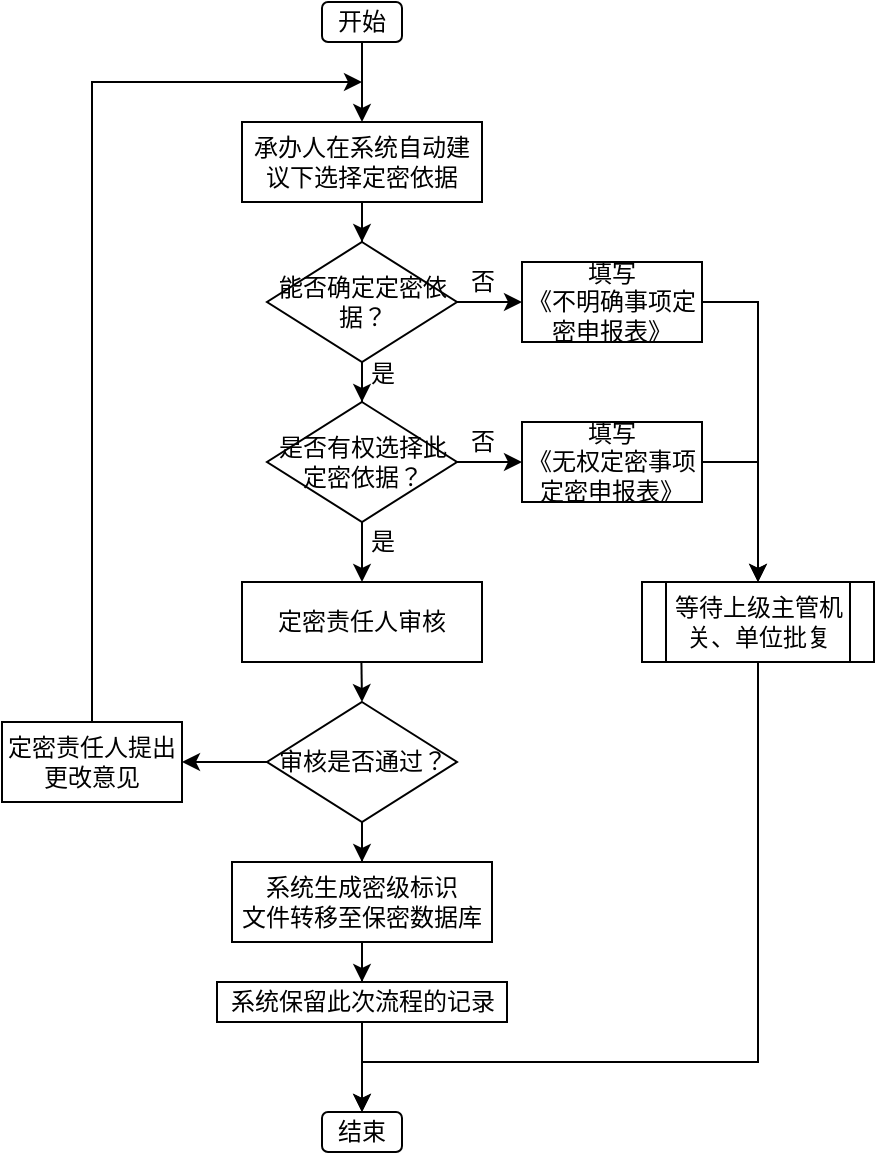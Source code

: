 <mxfile version="20.0.1" type="github">
  <diagram id="C5RBs43oDa-KdzZeNtuy" name="Page-1">
    <mxGraphModel dx="536" dy="317" grid="1" gridSize="10" guides="1" tooltips="1" connect="1" arrows="1" fold="1" page="1" pageScale="1" pageWidth="827" pageHeight="1169" math="0" shadow="0">
      <root>
        <mxCell id="WIyWlLk6GJQsqaUBKTNV-0" />
        <mxCell id="WIyWlLk6GJQsqaUBKTNV-1" parent="WIyWlLk6GJQsqaUBKTNV-0" />
        <mxCell id="_s9bOUgimZAPOXUXhFy9-30" value="" style="edgeStyle=orthogonalEdgeStyle;rounded=0;orthogonalLoop=1;jettySize=auto;html=1;fontFamily=Noto Serif SC;fontSource=https%3A%2F%2Ffonts.googleapis.com%2Fcss%3Ffamily%3DNoto%2BSerif%2BSC;fontSize=12;" edge="1" parent="WIyWlLk6GJQsqaUBKTNV-1" source="WIyWlLk6GJQsqaUBKTNV-3" target="_s9bOUgimZAPOXUXhFy9-24">
          <mxGeometry relative="1" as="geometry" />
        </mxCell>
        <mxCell id="WIyWlLk6GJQsqaUBKTNV-3" value="承办人在系统自动建议下选择定密依据" style="rounded=0;whiteSpace=wrap;html=1;fontSize=12;glass=0;strokeWidth=1;shadow=0;fontFamily=Noto Serif SC;fontSource=https%3A%2F%2Ffonts.googleapis.com%2Fcss%3Ffamily%3DNoto%2BSerif%2BSC;" parent="WIyWlLk6GJQsqaUBKTNV-1" vertex="1">
          <mxGeometry x="160" y="80" width="120" height="40" as="geometry" />
        </mxCell>
        <mxCell id="_s9bOUgimZAPOXUXhFy9-0" value="是否有权选择此定密依据？" style="rhombus;whiteSpace=wrap;html=1;fontFamily=Noto Serif SC;fontSource=https%3A%2F%2Ffonts.googleapis.com%2Fcss%3Ffamily%3DNoto%2BSerif%2BSC;verticalAlign=middle;horizontal=1;fontSize=12;spacing=5;labelBackgroundColor=none;strokeColor=default;fillColor=default;gradientColor=none;rounded=0;shadow=0;sketch=0;" vertex="1" parent="WIyWlLk6GJQsqaUBKTNV-1">
          <mxGeometry x="172.5" y="220" width="95" height="60" as="geometry" />
        </mxCell>
        <mxCell id="_s9bOUgimZAPOXUXhFy9-1" value="定密责任人审核" style="rounded=0;whiteSpace=wrap;html=1;fontSize=12;glass=0;strokeWidth=1;shadow=0;fontFamily=Noto Serif SC;fontSource=https%3A%2F%2Ffonts.googleapis.com%2Fcss%3Ffamily%3DNoto%2BSerif%2BSC;" vertex="1" parent="WIyWlLk6GJQsqaUBKTNV-1">
          <mxGeometry x="160" y="310" width="120" height="40" as="geometry" />
        </mxCell>
        <mxCell id="_s9bOUgimZAPOXUXhFy9-3" value="" style="endArrow=classic;html=1;rounded=0;fontFamily=Noto Serif SC;fontSource=https%3A%2F%2Ffonts.googleapis.com%2Fcss%3Ffamily%3DNoto%2BSerif%2BSC;fontSize=12;exitX=1;exitY=0.5;exitDx=0;exitDy=0;entryX=0;entryY=0.5;entryDx=0;entryDy=0;" edge="1" parent="WIyWlLk6GJQsqaUBKTNV-1" source="_s9bOUgimZAPOXUXhFy9-0" target="_s9bOUgimZAPOXUXhFy9-26">
          <mxGeometry width="50" height="50" relative="1" as="geometry">
            <mxPoint x="300" y="270" as="sourcePoint" />
            <mxPoint x="330" y="250" as="targetPoint" />
          </mxGeometry>
        </mxCell>
        <mxCell id="_s9bOUgimZAPOXUXhFy9-15" value="否" style="edgeLabel;html=1;align=center;verticalAlign=middle;resizable=0;points=[];fontSize=12;fontFamily=Noto Serif SC;" vertex="1" connectable="0" parent="_s9bOUgimZAPOXUXhFy9-3">
          <mxGeometry x="-0.307" y="3" relative="1" as="geometry">
            <mxPoint x="1" y="-7" as="offset" />
          </mxGeometry>
        </mxCell>
        <mxCell id="_s9bOUgimZAPOXUXhFy9-5" value="开始" style="rounded=1;whiteSpace=wrap;html=1;shadow=0;labelBackgroundColor=none;sketch=0;fontFamily=Noto Serif SC;fontSource=https%3A%2F%2Ffonts.googleapis.com%2Fcss%3Ffamily%3DNoto%2BSerif%2BSC;fontSize=12;strokeColor=default;fillColor=default;gradientColor=none;" vertex="1" parent="WIyWlLk6GJQsqaUBKTNV-1">
          <mxGeometry x="200" y="20" width="40" height="20" as="geometry" />
        </mxCell>
        <mxCell id="_s9bOUgimZAPOXUXhFy9-6" value="" style="endArrow=classic;html=1;rounded=0;fontFamily=Noto Serif SC;fontSource=https%3A%2F%2Ffonts.googleapis.com%2Fcss%3Ffamily%3DNoto%2BSerif%2BSC;fontSize=12;exitX=0.5;exitY=1;exitDx=0;exitDy=0;entryX=0.5;entryY=0;entryDx=0;entryDy=0;" edge="1" parent="WIyWlLk6GJQsqaUBKTNV-1" source="_s9bOUgimZAPOXUXhFy9-5" target="WIyWlLk6GJQsqaUBKTNV-3">
          <mxGeometry width="50" height="50" relative="1" as="geometry">
            <mxPoint x="230" y="150" as="sourcePoint" />
            <mxPoint x="280" y="100" as="targetPoint" />
          </mxGeometry>
        </mxCell>
        <mxCell id="_s9bOUgimZAPOXUXhFy9-9" value="" style="endArrow=classic;html=1;rounded=0;fontFamily=Noto Serif SC;fontSource=https%3A%2F%2Ffonts.googleapis.com%2Fcss%3Ffamily%3DNoto%2BSerif%2BSC;fontSize=12;" edge="1" parent="WIyWlLk6GJQsqaUBKTNV-1" source="_s9bOUgimZAPOXUXhFy9-0" target="_s9bOUgimZAPOXUXhFy9-1">
          <mxGeometry width="50" height="50" relative="1" as="geometry">
            <mxPoint x="220" y="330" as="sourcePoint" />
            <mxPoint x="220" y="310" as="targetPoint" />
          </mxGeometry>
        </mxCell>
        <mxCell id="_s9bOUgimZAPOXUXhFy9-16" value="是" style="edgeLabel;html=1;align=center;verticalAlign=middle;resizable=0;points=[];fontSize=12;fontFamily=Noto Serif SC;" vertex="1" connectable="0" parent="_s9bOUgimZAPOXUXhFy9-9">
          <mxGeometry x="-0.171" y="1" relative="1" as="geometry">
            <mxPoint x="9" y="-3" as="offset" />
          </mxGeometry>
        </mxCell>
        <mxCell id="_s9bOUgimZAPOXUXhFy9-13" style="edgeStyle=orthogonalEdgeStyle;rounded=0;orthogonalLoop=1;jettySize=auto;html=1;entryX=1;entryY=0.5;entryDx=0;entryDy=0;fontFamily=Noto Serif SC;fontSource=https%3A%2F%2Ffonts.googleapis.com%2Fcss%3Ffamily%3DNoto%2BSerif%2BSC;fontSize=12;" edge="1" parent="WIyWlLk6GJQsqaUBKTNV-1" source="_s9bOUgimZAPOXUXhFy9-10" target="_s9bOUgimZAPOXUXhFy9-12">
          <mxGeometry relative="1" as="geometry" />
        </mxCell>
        <mxCell id="_s9bOUgimZAPOXUXhFy9-19" style="edgeStyle=orthogonalEdgeStyle;rounded=0;orthogonalLoop=1;jettySize=auto;html=1;entryX=0.5;entryY=0;entryDx=0;entryDy=0;fontFamily=Noto Serif SC;fontSource=https%3A%2F%2Ffonts.googleapis.com%2Fcss%3Ffamily%3DNoto%2BSerif%2BSC;fontSize=12;" edge="1" parent="WIyWlLk6GJQsqaUBKTNV-1" source="_s9bOUgimZAPOXUXhFy9-10" target="_s9bOUgimZAPOXUXhFy9-17">
          <mxGeometry relative="1" as="geometry" />
        </mxCell>
        <mxCell id="_s9bOUgimZAPOXUXhFy9-10" value="审核是否通过？" style="rhombus;whiteSpace=wrap;html=1;fontFamily=Noto Serif SC;fontSource=https%3A%2F%2Ffonts.googleapis.com%2Fcss%3Ffamily%3DNoto%2BSerif%2BSC;verticalAlign=middle;horizontal=1;fontSize=12;spacing=5;labelBackgroundColor=none;strokeColor=default;fillColor=default;gradientColor=none;rounded=0;shadow=0;sketch=0;" vertex="1" parent="WIyWlLk6GJQsqaUBKTNV-1">
          <mxGeometry x="172.5" y="370" width="95" height="60" as="geometry" />
        </mxCell>
        <mxCell id="_s9bOUgimZAPOXUXhFy9-11" value="" style="endArrow=classic;html=1;rounded=0;fontFamily=Noto Serif SC;fontSource=https%3A%2F%2Ffonts.googleapis.com%2Fcss%3Ffamily%3DNoto%2BSerif%2BSC;fontSize=12;" edge="1" parent="WIyWlLk6GJQsqaUBKTNV-1">
          <mxGeometry width="50" height="50" relative="1" as="geometry">
            <mxPoint x="219.71" y="350" as="sourcePoint" />
            <mxPoint x="220" y="370" as="targetPoint" />
          </mxGeometry>
        </mxCell>
        <mxCell id="_s9bOUgimZAPOXUXhFy9-14" style="edgeStyle=orthogonalEdgeStyle;rounded=0;orthogonalLoop=1;jettySize=auto;html=1;fontFamily=Noto Serif SC;fontSource=https%3A%2F%2Ffonts.googleapis.com%2Fcss%3Ffamily%3DNoto%2BSerif%2BSC;fontSize=12;" edge="1" parent="WIyWlLk6GJQsqaUBKTNV-1" source="_s9bOUgimZAPOXUXhFy9-12">
          <mxGeometry relative="1" as="geometry">
            <mxPoint x="220" y="60" as="targetPoint" />
            <Array as="points">
              <mxPoint x="85" y="130" />
              <mxPoint x="85" y="130" />
            </Array>
          </mxGeometry>
        </mxCell>
        <mxCell id="_s9bOUgimZAPOXUXhFy9-12" value="定密责任人提出更改意见" style="rounded=0;whiteSpace=wrap;html=1;fontSize=12;glass=0;strokeWidth=1;shadow=0;fontFamily=Noto Serif SC;fontSource=https%3A%2F%2Ffonts.googleapis.com%2Fcss%3Ffamily%3DNoto%2BSerif%2BSC;" vertex="1" parent="WIyWlLk6GJQsqaUBKTNV-1">
          <mxGeometry x="40" y="380" width="90" height="40" as="geometry" />
        </mxCell>
        <mxCell id="_s9bOUgimZAPOXUXhFy9-20" style="edgeStyle=orthogonalEdgeStyle;rounded=0;orthogonalLoop=1;jettySize=auto;html=1;entryX=0.5;entryY=0;entryDx=0;entryDy=0;fontFamily=Noto Serif SC;fontSource=https%3A%2F%2Ffonts.googleapis.com%2Fcss%3Ffamily%3DNoto%2BSerif%2BSC;fontSize=12;" edge="1" parent="WIyWlLk6GJQsqaUBKTNV-1" source="_s9bOUgimZAPOXUXhFy9-17" target="_s9bOUgimZAPOXUXhFy9-18">
          <mxGeometry relative="1" as="geometry" />
        </mxCell>
        <mxCell id="_s9bOUgimZAPOXUXhFy9-17" value="系统生成密级标识&lt;br&gt;文件转移至保密数据库" style="rounded=0;whiteSpace=wrap;html=1;fontSize=12;glass=0;strokeWidth=1;shadow=0;fontFamily=Noto Serif SC;fontSource=https%3A%2F%2Ffonts.googleapis.com%2Fcss%3Ffamily%3DNoto%2BSerif%2BSC;" vertex="1" parent="WIyWlLk6GJQsqaUBKTNV-1">
          <mxGeometry x="155" y="450" width="130" height="40" as="geometry" />
        </mxCell>
        <mxCell id="_s9bOUgimZAPOXUXhFy9-22" style="edgeStyle=orthogonalEdgeStyle;rounded=0;orthogonalLoop=1;jettySize=auto;html=1;entryX=0.5;entryY=0;entryDx=0;entryDy=0;fontFamily=Noto Serif SC;fontSource=https%3A%2F%2Ffonts.googleapis.com%2Fcss%3Ffamily%3DNoto%2BSerif%2BSC;fontSize=12;" edge="1" parent="WIyWlLk6GJQsqaUBKTNV-1" source="_s9bOUgimZAPOXUXhFy9-18" target="_s9bOUgimZAPOXUXhFy9-21">
          <mxGeometry relative="1" as="geometry" />
        </mxCell>
        <mxCell id="_s9bOUgimZAPOXUXhFy9-18" value="系统保留此次流程的记录" style="rounded=0;whiteSpace=wrap;html=1;fontSize=12;glass=0;strokeWidth=1;shadow=0;fontFamily=Noto Serif SC;fontSource=https%3A%2F%2Ffonts.googleapis.com%2Fcss%3Ffamily%3DNoto%2BSerif%2BSC;" vertex="1" parent="WIyWlLk6GJQsqaUBKTNV-1">
          <mxGeometry x="147.5" y="510" width="145" height="20" as="geometry" />
        </mxCell>
        <mxCell id="_s9bOUgimZAPOXUXhFy9-21" value="结束" style="rounded=1;whiteSpace=wrap;html=1;shadow=0;labelBackgroundColor=none;sketch=0;fontFamily=Noto Serif SC;fontSource=https%3A%2F%2Ffonts.googleapis.com%2Fcss%3Ffamily%3DNoto%2BSerif%2BSC;fontSize=12;strokeColor=default;fillColor=default;gradientColor=none;" vertex="1" parent="WIyWlLk6GJQsqaUBKTNV-1">
          <mxGeometry x="200" y="575" width="40" height="20" as="geometry" />
        </mxCell>
        <mxCell id="_s9bOUgimZAPOXUXhFy9-29" style="edgeStyle=orthogonalEdgeStyle;rounded=0;orthogonalLoop=1;jettySize=auto;html=1;entryX=0;entryY=0.5;entryDx=0;entryDy=0;fontFamily=Noto Serif SC;fontSource=https%3A%2F%2Ffonts.googleapis.com%2Fcss%3Ffamily%3DNoto%2BSerif%2BSC;fontSize=12;" edge="1" parent="WIyWlLk6GJQsqaUBKTNV-1" source="_s9bOUgimZAPOXUXhFy9-24" target="_s9bOUgimZAPOXUXhFy9-27">
          <mxGeometry relative="1" as="geometry" />
        </mxCell>
        <mxCell id="_s9bOUgimZAPOXUXhFy9-37" value="否" style="edgeLabel;html=1;align=center;verticalAlign=middle;resizable=0;points=[];fontSize=12;fontFamily=Noto Serif SC;" vertex="1" connectable="0" parent="_s9bOUgimZAPOXUXhFy9-29">
          <mxGeometry x="-0.568" relative="1" as="geometry">
            <mxPoint x="2" y="-10" as="offset" />
          </mxGeometry>
        </mxCell>
        <mxCell id="_s9bOUgimZAPOXUXhFy9-32" style="edgeStyle=orthogonalEdgeStyle;rounded=0;orthogonalLoop=1;jettySize=auto;html=1;entryX=0.5;entryY=0;entryDx=0;entryDy=0;fontFamily=Noto Serif SC;fontSource=https%3A%2F%2Ffonts.googleapis.com%2Fcss%3Ffamily%3DNoto%2BSerif%2BSC;fontSize=12;" edge="1" parent="WIyWlLk6GJQsqaUBKTNV-1" source="_s9bOUgimZAPOXUXhFy9-24" target="_s9bOUgimZAPOXUXhFy9-0">
          <mxGeometry relative="1" as="geometry" />
        </mxCell>
        <mxCell id="_s9bOUgimZAPOXUXhFy9-36" value="是" style="edgeLabel;html=1;align=center;verticalAlign=middle;resizable=0;points=[];fontSize=12;fontFamily=Noto Serif SC;" vertex="1" connectable="0" parent="_s9bOUgimZAPOXUXhFy9-32">
          <mxGeometry x="0.529" y="-2" relative="1" as="geometry">
            <mxPoint x="12" as="offset" />
          </mxGeometry>
        </mxCell>
        <mxCell id="_s9bOUgimZAPOXUXhFy9-24" value="能否确定定密依据？" style="rhombus;whiteSpace=wrap;html=1;fontFamily=Noto Serif SC;fontSource=https%3A%2F%2Ffonts.googleapis.com%2Fcss%3Ffamily%3DNoto%2BSerif%2BSC;verticalAlign=middle;horizontal=1;fontSize=12;spacing=5;labelBackgroundColor=none;strokeColor=default;fillColor=default;gradientColor=none;rounded=0;shadow=0;sketch=0;" vertex="1" parent="WIyWlLk6GJQsqaUBKTNV-1">
          <mxGeometry x="172.5" y="140" width="95" height="60" as="geometry" />
        </mxCell>
        <mxCell id="_s9bOUgimZAPOXUXhFy9-34" style="edgeStyle=orthogonalEdgeStyle;rounded=0;orthogonalLoop=1;jettySize=auto;html=1;entryX=0.5;entryY=0;entryDx=0;entryDy=0;fontFamily=Noto Serif SC;fontSource=https%3A%2F%2Ffonts.googleapis.com%2Fcss%3Ffamily%3DNoto%2BSerif%2BSC;fontSize=12;exitX=1;exitY=0.5;exitDx=0;exitDy=0;" edge="1" parent="WIyWlLk6GJQsqaUBKTNV-1" source="_s9bOUgimZAPOXUXhFy9-26" target="_s9bOUgimZAPOXUXhFy9-28">
          <mxGeometry relative="1" as="geometry" />
        </mxCell>
        <mxCell id="_s9bOUgimZAPOXUXhFy9-26" value="填写&lt;br&gt;《无权定密事项定密申报表》" style="rounded=0;whiteSpace=wrap;html=1;fontSize=12;glass=0;strokeWidth=1;shadow=0;fontFamily=Noto Serif SC;fontSource=https%3A%2F%2Ffonts.googleapis.com%2Fcss%3Ffamily%3DNoto%2BSerif%2BSC;" vertex="1" parent="WIyWlLk6GJQsqaUBKTNV-1">
          <mxGeometry x="300" y="230" width="90" height="40" as="geometry" />
        </mxCell>
        <mxCell id="_s9bOUgimZAPOXUXhFy9-33" style="edgeStyle=orthogonalEdgeStyle;rounded=0;orthogonalLoop=1;jettySize=auto;html=1;fontFamily=Noto Serif SC;fontSource=https%3A%2F%2Ffonts.googleapis.com%2Fcss%3Ffamily%3DNoto%2BSerif%2BSC;fontSize=12;entryX=0.5;entryY=0;entryDx=0;entryDy=0;exitX=1;exitY=0.5;exitDx=0;exitDy=0;" edge="1" parent="WIyWlLk6GJQsqaUBKTNV-1" source="_s9bOUgimZAPOXUXhFy9-27" target="_s9bOUgimZAPOXUXhFy9-28">
          <mxGeometry relative="1" as="geometry">
            <mxPoint x="410" y="170" as="targetPoint" />
          </mxGeometry>
        </mxCell>
        <mxCell id="_s9bOUgimZAPOXUXhFy9-27" value="填写&lt;br&gt;《不明确事项定密申报表》" style="rounded=0;whiteSpace=wrap;html=1;fontSize=12;glass=0;strokeWidth=1;shadow=0;fontFamily=Noto Serif SC;fontSource=https%3A%2F%2Ffonts.googleapis.com%2Fcss%3Ffamily%3DNoto%2BSerif%2BSC;" vertex="1" parent="WIyWlLk6GJQsqaUBKTNV-1">
          <mxGeometry x="300" y="150" width="90" height="40" as="geometry" />
        </mxCell>
        <mxCell id="_s9bOUgimZAPOXUXhFy9-35" style="edgeStyle=orthogonalEdgeStyle;rounded=0;orthogonalLoop=1;jettySize=auto;html=1;entryX=0.5;entryY=0;entryDx=0;entryDy=0;fontFamily=Noto Serif SC;fontSource=https%3A%2F%2Ffonts.googleapis.com%2Fcss%3Ffamily%3DNoto%2BSerif%2BSC;fontSize=12;" edge="1" parent="WIyWlLk6GJQsqaUBKTNV-1" source="_s9bOUgimZAPOXUXhFy9-28" target="_s9bOUgimZAPOXUXhFy9-21">
          <mxGeometry relative="1" as="geometry">
            <Array as="points">
              <mxPoint x="418" y="550" />
              <mxPoint x="220" y="550" />
            </Array>
          </mxGeometry>
        </mxCell>
        <mxCell id="_s9bOUgimZAPOXUXhFy9-28" value="等待上级主管机关、单位批复" style="shape=process;whiteSpace=wrap;html=1;backgroundOutline=1;rounded=0;shadow=0;labelBackgroundColor=none;sketch=0;fontFamily=Noto Serif SC;fontSource=https%3A%2F%2Ffonts.googleapis.com%2Fcss%3Ffamily%3DNoto%2BSerif%2BSC;fontSize=12;strokeColor=default;fillColor=default;gradientColor=none;" vertex="1" parent="WIyWlLk6GJQsqaUBKTNV-1">
          <mxGeometry x="360" y="310" width="116" height="40" as="geometry" />
        </mxCell>
      </root>
    </mxGraphModel>
  </diagram>
</mxfile>
